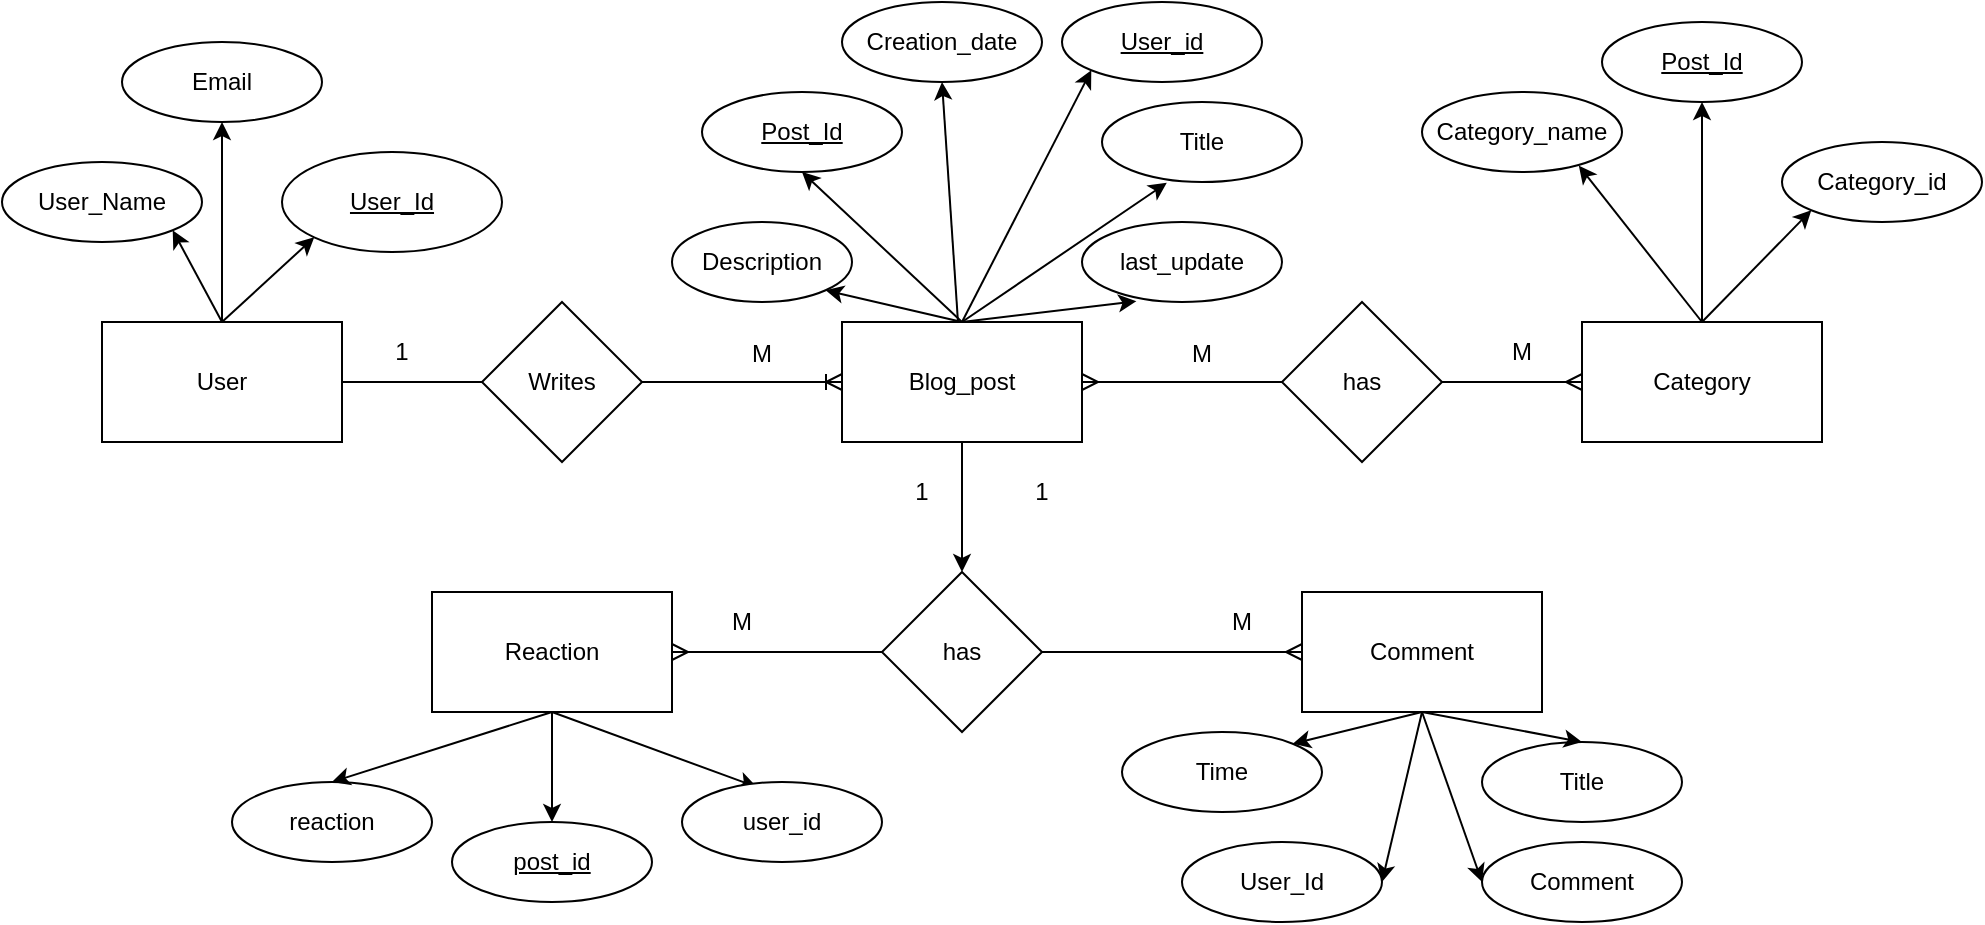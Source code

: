 <mxfile version="24.7.16">
  <diagram id="R2lEEEUBdFMjLlhIrx00" name="Page-1">
    <mxGraphModel dx="1120" dy="460" grid="1" gridSize="10" guides="1" tooltips="1" connect="1" arrows="1" fold="1" page="1" pageScale="1" pageWidth="850" pageHeight="1100" math="0" shadow="0" extFonts="Permanent Marker^https://fonts.googleapis.com/css?family=Permanent+Marker">
      <root>
        <mxCell id="0" />
        <mxCell id="1" parent="0" />
        <mxCell id="2WmUyuZCbWMlzmjn9C9p-1" value="User" style="rounded=0;whiteSpace=wrap;html=1;" parent="1" vertex="1">
          <mxGeometry x="60" y="200" width="120" height="60" as="geometry" />
        </mxCell>
        <mxCell id="y3NGg5QKwMNDMu7QoWa9-19" value="" style="edgeStyle=orthogonalEdgeStyle;rounded=0;orthogonalLoop=1;jettySize=auto;html=1;" parent="1" source="2WmUyuZCbWMlzmjn9C9p-6" target="y3NGg5QKwMNDMu7QoWa9-18" edge="1">
          <mxGeometry relative="1" as="geometry" />
        </mxCell>
        <mxCell id="2WmUyuZCbWMlzmjn9C9p-6" value="Blog_post" style="whiteSpace=wrap;html=1;rounded=0;" parent="1" vertex="1">
          <mxGeometry x="430" y="200" width="120" height="60" as="geometry" />
        </mxCell>
        <mxCell id="2WmUyuZCbWMlzmjn9C9p-8" value="has" style="rhombus;whiteSpace=wrap;html=1;rounded=0;" parent="1" vertex="1">
          <mxGeometry x="650" y="190" width="80" height="80" as="geometry" />
        </mxCell>
        <mxCell id="2WmUyuZCbWMlzmjn9C9p-10" value="Category" style="whiteSpace=wrap;html=1;rounded=0;" parent="1" vertex="1">
          <mxGeometry x="800" y="200" width="120" height="60" as="geometry" />
        </mxCell>
        <mxCell id="2WmUyuZCbWMlzmjn9C9p-12" value="Comment" style="whiteSpace=wrap;html=1;rounded=0;" parent="1" vertex="1">
          <mxGeometry x="660" y="335" width="120" height="60" as="geometry" />
        </mxCell>
        <mxCell id="2WmUyuZCbWMlzmjn9C9p-16" value="Reaction" style="rounded=0;whiteSpace=wrap;html=1;" parent="1" vertex="1">
          <mxGeometry x="225" y="335" width="120" height="60" as="geometry" />
        </mxCell>
        <mxCell id="2WmUyuZCbWMlzmjn9C9p-20" value="User_Name" style="ellipse;whiteSpace=wrap;html=1;align=center;" parent="1" vertex="1">
          <mxGeometry x="10" y="120" width="100" height="40" as="geometry" />
        </mxCell>
        <mxCell id="2WmUyuZCbWMlzmjn9C9p-21" value="Email" style="ellipse;whiteSpace=wrap;html=1;align=center;" parent="1" vertex="1">
          <mxGeometry x="70" y="60" width="100" height="40" as="geometry" />
        </mxCell>
        <mxCell id="2WmUyuZCbWMlzmjn9C9p-22" value="Post_Id" style="ellipse;whiteSpace=wrap;html=1;align=center;fontStyle=4" parent="1" vertex="1">
          <mxGeometry x="360" y="85" width="100" height="40" as="geometry" />
        </mxCell>
        <mxCell id="2WmUyuZCbWMlzmjn9C9p-24" value="&lt;u&gt;User_Id&lt;/u&gt;" style="ellipse;whiteSpace=wrap;html=1;align=center;" parent="1" vertex="1">
          <mxGeometry x="150" y="115" width="110" height="50" as="geometry" />
        </mxCell>
        <mxCell id="2WmUyuZCbWMlzmjn9C9p-26" value="Creation_date" style="ellipse;whiteSpace=wrap;html=1;align=center;" parent="1" vertex="1">
          <mxGeometry x="430" y="40" width="100" height="40" as="geometry" />
        </mxCell>
        <mxCell id="2WmUyuZCbWMlzmjn9C9p-27" value="User_id" style="ellipse;whiteSpace=wrap;html=1;align=center;fontStyle=4" parent="1" vertex="1">
          <mxGeometry x="540" y="40" width="100" height="40" as="geometry" />
        </mxCell>
        <mxCell id="2WmUyuZCbWMlzmjn9C9p-28" value="last_update" style="ellipse;whiteSpace=wrap;html=1;align=center;" parent="1" vertex="1">
          <mxGeometry x="550" y="150" width="100" height="40" as="geometry" />
        </mxCell>
        <mxCell id="2WmUyuZCbWMlzmjn9C9p-29" value="Title" style="ellipse;whiteSpace=wrap;html=1;align=center;" parent="1" vertex="1">
          <mxGeometry x="560" y="90" width="100" height="40" as="geometry" />
        </mxCell>
        <mxCell id="2WmUyuZCbWMlzmjn9C9p-31" value="Category_name" style="ellipse;whiteSpace=wrap;html=1;align=center;" parent="1" vertex="1">
          <mxGeometry x="720" y="85" width="100" height="40" as="geometry" />
        </mxCell>
        <mxCell id="2WmUyuZCbWMlzmjn9C9p-32" value="&lt;u&gt;Post_Id&lt;/u&gt;" style="ellipse;whiteSpace=wrap;html=1;align=center;" parent="1" vertex="1">
          <mxGeometry x="810" y="50" width="100" height="40" as="geometry" />
        </mxCell>
        <mxCell id="2WmUyuZCbWMlzmjn9C9p-33" value="User_Id" style="ellipse;whiteSpace=wrap;html=1;align=center;" parent="1" vertex="1">
          <mxGeometry x="600" y="460" width="100" height="40" as="geometry" />
        </mxCell>
        <mxCell id="2WmUyuZCbWMlzmjn9C9p-34" value="Time" style="ellipse;whiteSpace=wrap;html=1;align=center;" parent="1" vertex="1">
          <mxGeometry x="570" y="405" width="100" height="40" as="geometry" />
        </mxCell>
        <mxCell id="2WmUyuZCbWMlzmjn9C9p-35" value="Title" style="ellipse;whiteSpace=wrap;html=1;align=center;" parent="1" vertex="1">
          <mxGeometry x="750" y="410" width="100" height="40" as="geometry" />
        </mxCell>
        <mxCell id="2WmUyuZCbWMlzmjn9C9p-36" value="Comment" style="ellipse;whiteSpace=wrap;html=1;align=center;" parent="1" vertex="1">
          <mxGeometry x="750" y="460" width="100" height="40" as="geometry" />
        </mxCell>
        <mxCell id="2WmUyuZCbWMlzmjn9C9p-37" value="&lt;u&gt;post_id&lt;/u&gt;" style="ellipse;whiteSpace=wrap;html=1;align=center;" parent="1" vertex="1">
          <mxGeometry x="235" y="450" width="100" height="40" as="geometry" />
        </mxCell>
        <mxCell id="2WmUyuZCbWMlzmjn9C9p-40" value="" style="endArrow=classic;html=1;rounded=0;exitX=0.5;exitY=0;exitDx=0;exitDy=0;entryX=1;entryY=1;entryDx=0;entryDy=0;" parent="1" source="2WmUyuZCbWMlzmjn9C9p-6" target="y3NGg5QKwMNDMu7QoWa9-1" edge="1">
          <mxGeometry width="50" height="50" relative="1" as="geometry">
            <mxPoint x="450" y="200" as="sourcePoint" />
            <mxPoint x="435.355" y="144.142" as="targetPoint" />
          </mxGeometry>
        </mxCell>
        <mxCell id="2WmUyuZCbWMlzmjn9C9p-41" value="" style="endArrow=classic;html=1;rounded=0;exitX=0.5;exitY=0;exitDx=0;exitDy=0;entryX=0.5;entryY=1;entryDx=0;entryDy=0;" parent="1" source="2WmUyuZCbWMlzmjn9C9p-6" target="2WmUyuZCbWMlzmjn9C9p-22" edge="1">
          <mxGeometry width="50" height="50" relative="1" as="geometry">
            <mxPoint x="450" y="200" as="sourcePoint" />
            <mxPoint x="500" y="150" as="targetPoint" />
          </mxGeometry>
        </mxCell>
        <mxCell id="2WmUyuZCbWMlzmjn9C9p-42" value="" style="endArrow=classic;html=1;rounded=0;exitX=0.5;exitY=0;exitDx=0;exitDy=0;entryX=0.272;entryY=0.99;entryDx=0;entryDy=0;entryPerimeter=0;" parent="1" source="2WmUyuZCbWMlzmjn9C9p-6" target="2WmUyuZCbWMlzmjn9C9p-28" edge="1">
          <mxGeometry width="50" height="50" relative="1" as="geometry">
            <mxPoint x="450" y="200" as="sourcePoint" />
            <mxPoint x="500" y="150" as="targetPoint" />
          </mxGeometry>
        </mxCell>
        <mxCell id="2WmUyuZCbWMlzmjn9C9p-43" value="" style="endArrow=classic;html=1;rounded=0;entryX=0.324;entryY=1.01;entryDx=0;entryDy=0;entryPerimeter=0;exitX=0.5;exitY=0;exitDx=0;exitDy=0;" parent="1" source="2WmUyuZCbWMlzmjn9C9p-6" target="2WmUyuZCbWMlzmjn9C9p-29" edge="1">
          <mxGeometry width="50" height="50" relative="1" as="geometry">
            <mxPoint x="500" y="200" as="sourcePoint" />
            <mxPoint x="550" y="150" as="targetPoint" />
          </mxGeometry>
        </mxCell>
        <mxCell id="2WmUyuZCbWMlzmjn9C9p-44" value="" style="endArrow=classic;html=1;rounded=0;entryX=0;entryY=1;entryDx=0;entryDy=0;exitX=0.5;exitY=0;exitDx=0;exitDy=0;" parent="1" source="2WmUyuZCbWMlzmjn9C9p-6" target="2WmUyuZCbWMlzmjn9C9p-27" edge="1">
          <mxGeometry width="50" height="50" relative="1" as="geometry">
            <mxPoint x="500" y="160" as="sourcePoint" />
            <mxPoint x="550" y="110" as="targetPoint" />
          </mxGeometry>
        </mxCell>
        <mxCell id="2WmUyuZCbWMlzmjn9C9p-45" value="" style="endArrow=classic;html=1;rounded=0;entryX=0.5;entryY=1;entryDx=0;entryDy=0;" parent="1" source="2WmUyuZCbWMlzmjn9C9p-6" target="2WmUyuZCbWMlzmjn9C9p-26" edge="1">
          <mxGeometry width="50" height="50" relative="1" as="geometry">
            <mxPoint x="480" y="140" as="sourcePoint" />
            <mxPoint x="530" y="90" as="targetPoint" />
          </mxGeometry>
        </mxCell>
        <mxCell id="2WmUyuZCbWMlzmjn9C9p-46" value="" style="endArrow=classic;html=1;rounded=0;entryX=0;entryY=1;entryDx=0;entryDy=0;exitX=0.5;exitY=0;exitDx=0;exitDy=0;" parent="1" source="2WmUyuZCbWMlzmjn9C9p-1" target="2WmUyuZCbWMlzmjn9C9p-24" edge="1">
          <mxGeometry width="50" height="50" relative="1" as="geometry">
            <mxPoint x="140" y="200" as="sourcePoint" />
            <mxPoint x="190" y="150" as="targetPoint" />
          </mxGeometry>
        </mxCell>
        <mxCell id="2WmUyuZCbWMlzmjn9C9p-48" value="" style="endArrow=classic;html=1;rounded=0;entryX=0.5;entryY=1;entryDx=0;entryDy=0;" parent="1" target="2WmUyuZCbWMlzmjn9C9p-21" edge="1">
          <mxGeometry width="50" height="50" relative="1" as="geometry">
            <mxPoint x="120" y="200" as="sourcePoint" />
            <mxPoint x="160" y="150" as="targetPoint" />
          </mxGeometry>
        </mxCell>
        <mxCell id="2WmUyuZCbWMlzmjn9C9p-50" value="" style="endArrow=classic;html=1;rounded=0;entryX=0.5;entryY=1;entryDx=0;entryDy=0;exitX=0.5;exitY=0;exitDx=0;exitDy=0;" parent="1" source="2WmUyuZCbWMlzmjn9C9p-10" target="2WmUyuZCbWMlzmjn9C9p-32" edge="1">
          <mxGeometry width="50" height="50" relative="1" as="geometry">
            <mxPoint x="890" y="200" as="sourcePoint" />
            <mxPoint x="940" y="150" as="targetPoint" />
          </mxGeometry>
        </mxCell>
        <mxCell id="2WmUyuZCbWMlzmjn9C9p-51" value="" style="endArrow=classic;html=1;rounded=0;entryX=0.784;entryY=0.92;entryDx=0;entryDy=0;entryPerimeter=0;exitX=0.5;exitY=0;exitDx=0;exitDy=0;" parent="1" source="2WmUyuZCbWMlzmjn9C9p-10" target="2WmUyuZCbWMlzmjn9C9p-31" edge="1">
          <mxGeometry width="50" height="50" relative="1" as="geometry">
            <mxPoint x="890" y="200" as="sourcePoint" />
            <mxPoint x="860" y="140" as="targetPoint" />
          </mxGeometry>
        </mxCell>
        <mxCell id="2WmUyuZCbWMlzmjn9C9p-53" value="" style="endArrow=classic;html=1;rounded=0;exitX=0.5;exitY=1;exitDx=0;exitDy=0;entryX=0.5;entryY=0;entryDx=0;entryDy=0;" parent="1" source="2WmUyuZCbWMlzmjn9C9p-12" target="2WmUyuZCbWMlzmjn9C9p-35" edge="1">
          <mxGeometry width="50" height="50" relative="1" as="geometry">
            <mxPoint x="570" y="410" as="sourcePoint" />
            <mxPoint x="590" y="420" as="targetPoint" />
          </mxGeometry>
        </mxCell>
        <mxCell id="2WmUyuZCbWMlzmjn9C9p-54" value="" style="endArrow=classic;html=1;rounded=0;entryX=1;entryY=0.5;entryDx=0;entryDy=0;exitX=0.5;exitY=1;exitDx=0;exitDy=0;" parent="1" source="2WmUyuZCbWMlzmjn9C9p-12" target="2WmUyuZCbWMlzmjn9C9p-33" edge="1">
          <mxGeometry width="50" height="50" relative="1" as="geometry">
            <mxPoint x="300" y="440" as="sourcePoint" />
            <mxPoint x="350" y="390" as="targetPoint" />
          </mxGeometry>
        </mxCell>
        <mxCell id="2WmUyuZCbWMlzmjn9C9p-55" value="" style="endArrow=classic;html=1;rounded=0;entryX=1;entryY=0;entryDx=0;entryDy=0;exitX=0.5;exitY=1;exitDx=0;exitDy=0;" parent="1" source="2WmUyuZCbWMlzmjn9C9p-12" target="2WmUyuZCbWMlzmjn9C9p-34" edge="1">
          <mxGeometry width="50" height="50" relative="1" as="geometry">
            <mxPoint x="510" y="380" as="sourcePoint" />
            <mxPoint x="410" y="490" as="targetPoint" />
          </mxGeometry>
        </mxCell>
        <mxCell id="2WmUyuZCbWMlzmjn9C9p-56" value="" style="endArrow=classic;html=1;rounded=0;entryX=0.5;entryY=0;entryDx=0;entryDy=0;exitX=0.5;exitY=1;exitDx=0;exitDy=0;" parent="1" source="2WmUyuZCbWMlzmjn9C9p-16" target="2WmUyuZCbWMlzmjn9C9p-37" edge="1">
          <mxGeometry width="50" height="50" relative="1" as="geometry">
            <mxPoint x="430" y="630" as="sourcePoint" />
            <mxPoint x="480" y="580" as="targetPoint" />
          </mxGeometry>
        </mxCell>
        <mxCell id="2WmUyuZCbWMlzmjn9C9p-58" value="" style="endArrow=classic;html=1;rounded=0;exitX=0.5;exitY=1;exitDx=0;exitDy=0;entryX=0;entryY=0.5;entryDx=0;entryDy=0;" parent="1" source="2WmUyuZCbWMlzmjn9C9p-12" target="2WmUyuZCbWMlzmjn9C9p-36" edge="1">
          <mxGeometry width="50" height="50" relative="1" as="geometry">
            <mxPoint x="550" y="640" as="sourcePoint" />
            <mxPoint x="600" y="590" as="targetPoint" />
          </mxGeometry>
        </mxCell>
        <mxCell id="2WmUyuZCbWMlzmjn9C9p-59" value="" style="endArrow=classic;html=1;rounded=0;exitX=0.5;exitY=1;exitDx=0;exitDy=0;entryX=0.374;entryY=0.063;entryDx=0;entryDy=0;entryPerimeter=0;" parent="1" source="2WmUyuZCbWMlzmjn9C9p-16" target="y3NGg5QKwMNDMu7QoWa9-4" edge="1">
          <mxGeometry width="50" height="50" relative="1" as="geometry">
            <mxPoint x="800" y="610" as="sourcePoint" />
            <mxPoint x="930" y="466" as="targetPoint" />
          </mxGeometry>
        </mxCell>
        <mxCell id="2WmUyuZCbWMlzmjn9C9p-61" value="" style="endArrow=classic;html=1;rounded=0;exitX=0.5;exitY=0;exitDx=0;exitDy=0;entryX=1;entryY=1;entryDx=0;entryDy=0;" parent="1" source="2WmUyuZCbWMlzmjn9C9p-1" target="2WmUyuZCbWMlzmjn9C9p-20" edge="1">
          <mxGeometry width="50" height="50" relative="1" as="geometry">
            <mxPoint x="110" y="330" as="sourcePoint" />
            <mxPoint x="160" y="280" as="targetPoint" />
          </mxGeometry>
        </mxCell>
        <mxCell id="y3NGg5QKwMNDMu7QoWa9-1" value="Description" style="ellipse;whiteSpace=wrap;html=1;align=center;" parent="1" vertex="1">
          <mxGeometry x="345" y="150" width="90" height="40" as="geometry" />
        </mxCell>
        <mxCell id="y3NGg5QKwMNDMu7QoWa9-2" value="Category_id" style="ellipse;whiteSpace=wrap;html=1;align=center;" parent="1" vertex="1">
          <mxGeometry x="900" y="110" width="100" height="40" as="geometry" />
        </mxCell>
        <mxCell id="y3NGg5QKwMNDMu7QoWa9-3" value="" style="endArrow=classic;html=1;rounded=0;exitX=0.5;exitY=0;exitDx=0;exitDy=0;entryX=0;entryY=1;entryDx=0;entryDy=0;" parent="1" source="2WmUyuZCbWMlzmjn9C9p-10" target="y3NGg5QKwMNDMu7QoWa9-2" edge="1">
          <mxGeometry width="50" height="50" relative="1" as="geometry">
            <mxPoint x="1000" y="280" as="sourcePoint" />
            <mxPoint x="1050" y="230" as="targetPoint" />
          </mxGeometry>
        </mxCell>
        <mxCell id="y3NGg5QKwMNDMu7QoWa9-4" value="user_id" style="ellipse;whiteSpace=wrap;html=1;align=center;" parent="1" vertex="1">
          <mxGeometry x="350" y="430" width="100" height="40" as="geometry" />
        </mxCell>
        <mxCell id="y3NGg5QKwMNDMu7QoWa9-5" value="reaction" style="ellipse;whiteSpace=wrap;html=1;align=center;" parent="1" vertex="1">
          <mxGeometry x="125" y="430" width="100" height="40" as="geometry" />
        </mxCell>
        <mxCell id="y3NGg5QKwMNDMu7QoWa9-6" value="" style="endArrow=classic;html=1;rounded=0;exitX=0.5;exitY=1;exitDx=0;exitDy=0;entryX=0.5;entryY=0;entryDx=0;entryDy=0;" parent="1" source="2WmUyuZCbWMlzmjn9C9p-16" target="y3NGg5QKwMNDMu7QoWa9-5" edge="1">
          <mxGeometry width="50" height="50" relative="1" as="geometry">
            <mxPoint x="1010" y="420" as="sourcePoint" />
            <mxPoint x="1060" y="370" as="targetPoint" />
          </mxGeometry>
        </mxCell>
        <mxCell id="y3NGg5QKwMNDMu7QoWa9-7" value="" style="edgeStyle=entityRelationEdgeStyle;fontSize=12;html=1;endArrow=ERoneToMany;rounded=0;exitX=1;exitY=0.5;exitDx=0;exitDy=0;entryX=0;entryY=0.5;entryDx=0;entryDy=0;" parent="1" source="2WmUyuZCbWMlzmjn9C9p-4" target="2WmUyuZCbWMlzmjn9C9p-6" edge="1">
          <mxGeometry width="100" height="100" relative="1" as="geometry">
            <mxPoint x="470" y="360" as="sourcePoint" />
            <mxPoint x="570" y="260" as="targetPoint" />
          </mxGeometry>
        </mxCell>
        <mxCell id="2WmUyuZCbWMlzmjn9C9p-4" value="Writes" style="rhombus;whiteSpace=wrap;html=1;rounded=0;" parent="1" vertex="1">
          <mxGeometry x="250" y="190" width="80" height="80" as="geometry" />
        </mxCell>
        <mxCell id="y3NGg5QKwMNDMu7QoWa9-9" value="" style="endArrow=none;html=1;rounded=0;exitX=1;exitY=0.5;exitDx=0;exitDy=0;entryX=0;entryY=0.5;entryDx=0;entryDy=0;" parent="1" source="2WmUyuZCbWMlzmjn9C9p-1" target="2WmUyuZCbWMlzmjn9C9p-4" edge="1">
          <mxGeometry relative="1" as="geometry">
            <mxPoint x="150" y="280" as="sourcePoint" />
            <mxPoint x="310" y="280" as="targetPoint" />
          </mxGeometry>
        </mxCell>
        <mxCell id="y3NGg5QKwMNDMu7QoWa9-14" value="" style="edgeStyle=entityRelationEdgeStyle;fontSize=12;html=1;endArrow=ERmany;rounded=0;exitX=0;exitY=0.5;exitDx=0;exitDy=0;entryX=1;entryY=0.5;entryDx=0;entryDy=0;" parent="1" source="2WmUyuZCbWMlzmjn9C9p-8" target="2WmUyuZCbWMlzmjn9C9p-6" edge="1">
          <mxGeometry width="100" height="100" relative="1" as="geometry">
            <mxPoint x="300" y="440" as="sourcePoint" />
            <mxPoint x="400" y="340" as="targetPoint" />
          </mxGeometry>
        </mxCell>
        <mxCell id="y3NGg5QKwMNDMu7QoWa9-16" value="" style="edgeStyle=entityRelationEdgeStyle;fontSize=12;html=1;endArrow=ERmany;rounded=0;exitX=1;exitY=0.5;exitDx=0;exitDy=0;entryX=0;entryY=0.5;entryDx=0;entryDy=0;" parent="1" source="2WmUyuZCbWMlzmjn9C9p-8" target="2WmUyuZCbWMlzmjn9C9p-10" edge="1">
          <mxGeometry width="100" height="100" relative="1" as="geometry">
            <mxPoint x="270" y="420" as="sourcePoint" />
            <mxPoint x="370" y="320" as="targetPoint" />
          </mxGeometry>
        </mxCell>
        <mxCell id="y3NGg5QKwMNDMu7QoWa9-17" value="" style="edgeStyle=entityRelationEdgeStyle;fontSize=12;html=1;endArrow=ERmany;rounded=0;exitX=1;exitY=0.5;exitDx=0;exitDy=0;entryX=0;entryY=0.5;entryDx=0;entryDy=0;" parent="1" source="y3NGg5QKwMNDMu7QoWa9-18" edge="1" target="2WmUyuZCbWMlzmjn9C9p-12">
          <mxGeometry width="100" height="100" relative="1" as="geometry">
            <mxPoint x="330" y="400" as="sourcePoint" />
            <mxPoint x="660" y="380" as="targetPoint" />
          </mxGeometry>
        </mxCell>
        <mxCell id="y3NGg5QKwMNDMu7QoWa9-18" value="has" style="rhombus;whiteSpace=wrap;html=1;rounded=0;" parent="1" vertex="1">
          <mxGeometry x="450" y="325" width="80" height="80" as="geometry" />
        </mxCell>
        <mxCell id="y3NGg5QKwMNDMu7QoWa9-20" value="" style="edgeStyle=entityRelationEdgeStyle;fontSize=12;html=1;endArrow=ERmany;rounded=0;entryX=1;entryY=0.5;entryDx=0;entryDy=0;exitX=0;exitY=0.5;exitDx=0;exitDy=0;" parent="1" source="y3NGg5QKwMNDMu7QoWa9-18" target="2WmUyuZCbWMlzmjn9C9p-16" edge="1">
          <mxGeometry width="100" height="100" relative="1" as="geometry">
            <mxPoint x="80" y="440" as="sourcePoint" />
            <mxPoint x="180" y="340" as="targetPoint" />
          </mxGeometry>
        </mxCell>
        <mxCell id="y3NGg5QKwMNDMu7QoWa9-21" value="1" style="text;html=1;align=center;verticalAlign=middle;whiteSpace=wrap;rounded=0;" parent="1" vertex="1">
          <mxGeometry x="180" y="200" width="60" height="30" as="geometry" />
        </mxCell>
        <mxCell id="y3NGg5QKwMNDMu7QoWa9-22" value="M" style="text;html=1;align=center;verticalAlign=middle;whiteSpace=wrap;rounded=0;" parent="1" vertex="1">
          <mxGeometry x="360" y="201" width="60" height="30" as="geometry" />
        </mxCell>
        <mxCell id="y3NGg5QKwMNDMu7QoWa9-23" value="M" style="text;html=1;align=center;verticalAlign=middle;whiteSpace=wrap;rounded=0;" parent="1" vertex="1">
          <mxGeometry x="580" y="201" width="60" height="30" as="geometry" />
        </mxCell>
        <mxCell id="y3NGg5QKwMNDMu7QoWa9-24" value="M" style="text;html=1;align=center;verticalAlign=middle;whiteSpace=wrap;rounded=0;" parent="1" vertex="1">
          <mxGeometry x="740" y="200" width="60" height="30" as="geometry" />
        </mxCell>
        <mxCell id="y3NGg5QKwMNDMu7QoWa9-25" value="M" style="text;html=1;align=center;verticalAlign=middle;whiteSpace=wrap;rounded=0;" parent="1" vertex="1">
          <mxGeometry x="350" y="335" width="60" height="30" as="geometry" />
        </mxCell>
        <mxCell id="y3NGg5QKwMNDMu7QoWa9-26" value="1" style="text;html=1;align=center;verticalAlign=middle;whiteSpace=wrap;rounded=0;" parent="1" vertex="1">
          <mxGeometry x="440" y="270" width="60" height="30" as="geometry" />
        </mxCell>
        <mxCell id="y3NGg5QKwMNDMu7QoWa9-27" value="1" style="text;html=1;align=center;verticalAlign=middle;whiteSpace=wrap;rounded=0;" parent="1" vertex="1">
          <mxGeometry x="500" y="270" width="60" height="30" as="geometry" />
        </mxCell>
        <mxCell id="y3NGg5QKwMNDMu7QoWa9-28" value="M" style="text;html=1;align=center;verticalAlign=middle;whiteSpace=wrap;rounded=0;" parent="1" vertex="1">
          <mxGeometry x="600" y="335" width="60" height="30" as="geometry" />
        </mxCell>
      </root>
    </mxGraphModel>
  </diagram>
</mxfile>
